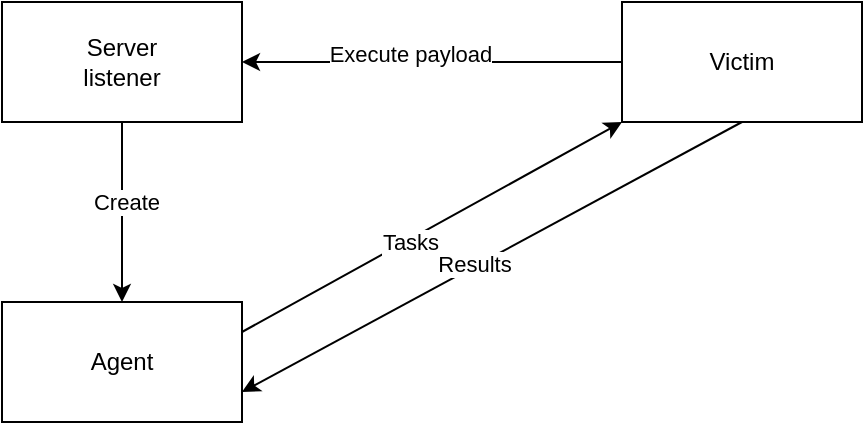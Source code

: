<mxfile version="26.0.2">
  <diagram name="Page-1" id="iznS3WTEnrgCJEwglaZE">
    <mxGraphModel dx="1414" dy="737" grid="1" gridSize="10" guides="1" tooltips="1" connect="1" arrows="1" fold="1" page="1" pageScale="1" pageWidth="850" pageHeight="1100" math="0" shadow="0">
      <root>
        <mxCell id="0" />
        <mxCell id="1" parent="0" />
        <mxCell id="GHctPd2nhJIln76riw79-8" style="rounded=0;orthogonalLoop=1;jettySize=auto;html=1;exitX=1;exitY=0.25;exitDx=0;exitDy=0;entryX=0;entryY=1;entryDx=0;entryDy=0;" edge="1" parent="1" source="GHctPd2nhJIln76riw79-1" target="GHctPd2nhJIln76riw79-3">
          <mxGeometry relative="1" as="geometry" />
        </mxCell>
        <mxCell id="GHctPd2nhJIln76riw79-11" value="Tasks" style="edgeLabel;html=1;align=center;verticalAlign=middle;resizable=0;points=[];" vertex="1" connectable="0" parent="GHctPd2nhJIln76riw79-8">
          <mxGeometry x="-0.122" y="-1" relative="1" as="geometry">
            <mxPoint as="offset" />
          </mxGeometry>
        </mxCell>
        <mxCell id="GHctPd2nhJIln76riw79-1" value="Agent" style="rounded=0;whiteSpace=wrap;html=1;" vertex="1" parent="1">
          <mxGeometry x="170" y="410" width="120" height="60" as="geometry" />
        </mxCell>
        <mxCell id="GHctPd2nhJIln76riw79-5" style="edgeStyle=orthogonalEdgeStyle;rounded=0;orthogonalLoop=1;jettySize=auto;html=1;exitX=0.5;exitY=1;exitDx=0;exitDy=0;" edge="1" parent="1" source="GHctPd2nhJIln76riw79-2" target="GHctPd2nhJIln76riw79-1">
          <mxGeometry relative="1" as="geometry" />
        </mxCell>
        <mxCell id="GHctPd2nhJIln76riw79-7" value="Create" style="edgeLabel;html=1;align=center;verticalAlign=middle;resizable=0;points=[];" vertex="1" connectable="0" parent="GHctPd2nhJIln76riw79-5">
          <mxGeometry x="-0.111" y="2" relative="1" as="geometry">
            <mxPoint as="offset" />
          </mxGeometry>
        </mxCell>
        <mxCell id="GHctPd2nhJIln76riw79-2" value="&lt;div&gt;Server&lt;/div&gt;&lt;div&gt;listener&lt;br&gt;&lt;/div&gt;" style="rounded=0;whiteSpace=wrap;html=1;" vertex="1" parent="1">
          <mxGeometry x="170" y="260" width="120" height="60" as="geometry" />
        </mxCell>
        <mxCell id="GHctPd2nhJIln76riw79-4" style="edgeStyle=orthogonalEdgeStyle;rounded=0;orthogonalLoop=1;jettySize=auto;html=1;exitX=0;exitY=0.5;exitDx=0;exitDy=0;entryX=1;entryY=0.5;entryDx=0;entryDy=0;" edge="1" parent="1" source="GHctPd2nhJIln76riw79-3" target="GHctPd2nhJIln76riw79-2">
          <mxGeometry relative="1" as="geometry" />
        </mxCell>
        <mxCell id="GHctPd2nhJIln76riw79-6" value="Execute payload" style="edgeLabel;html=1;align=center;verticalAlign=middle;resizable=0;points=[];" vertex="1" connectable="0" parent="GHctPd2nhJIln76riw79-4">
          <mxGeometry x="0.116" y="-4" relative="1" as="geometry">
            <mxPoint as="offset" />
          </mxGeometry>
        </mxCell>
        <mxCell id="GHctPd2nhJIln76riw79-10" style="rounded=0;orthogonalLoop=1;jettySize=auto;html=1;exitX=0.5;exitY=1;exitDx=0;exitDy=0;entryX=1;entryY=0.75;entryDx=0;entryDy=0;" edge="1" parent="1" source="GHctPd2nhJIln76riw79-3" target="GHctPd2nhJIln76riw79-1">
          <mxGeometry relative="1" as="geometry" />
        </mxCell>
        <mxCell id="GHctPd2nhJIln76riw79-12" value="Results" style="edgeLabel;html=1;align=center;verticalAlign=middle;resizable=0;points=[];" vertex="1" connectable="0" parent="GHctPd2nhJIln76riw79-10">
          <mxGeometry x="0.068" y="-1" relative="1" as="geometry">
            <mxPoint as="offset" />
          </mxGeometry>
        </mxCell>
        <mxCell id="GHctPd2nhJIln76riw79-3" value="Victim " style="rounded=0;whiteSpace=wrap;html=1;" vertex="1" parent="1">
          <mxGeometry x="480" y="260" width="120" height="60" as="geometry" />
        </mxCell>
      </root>
    </mxGraphModel>
  </diagram>
</mxfile>
